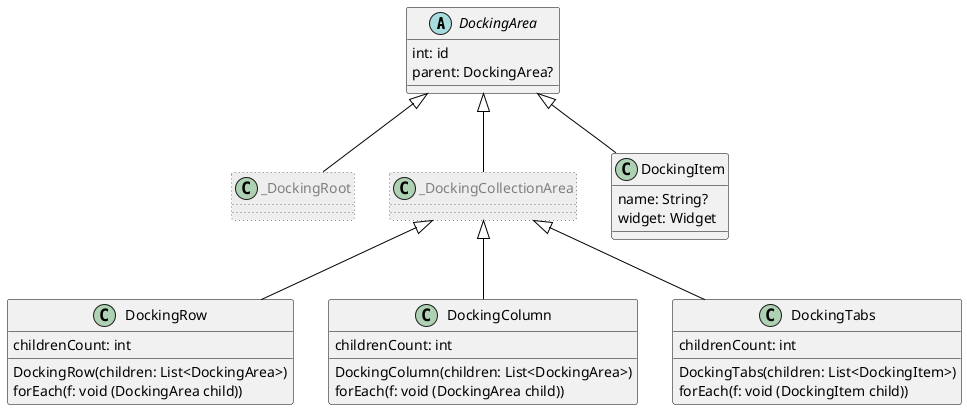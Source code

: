 @startuml

abstract class DockingArea #line:black {
int: id
parent: DockingArea?
}

class _DockingRoot #EEEEEE;line.dotted:gray;text:gray

class _DockingCollectionArea #EEEEEE;line.dotted:gray;text:gray

class DockingItem #line:black {
name: String?
widget: Widget
}

class DockingRow #line:black {
childrenCount: int
DockingRow(children: List<DockingArea>)
forEach(f: void (DockingArea child))
}

class DockingColumn #line:black {
childrenCount: int
DockingColumn(children: List<DockingArea>)
forEach(f: void (DockingArea child))
}

class DockingTabs #line:black {
childrenCount: int
DockingTabs(children: List<DockingItem>)
forEach(f: void (DockingItem child))
}

DockingArea <|-- _DockingRoot #line:black
DockingArea <|-- _DockingCollectionArea #line:black
DockingArea <|-- DockingItem #line:black
_DockingCollectionArea <|-- DockingRow #line:black
_DockingCollectionArea <|-- DockingColumn #line:black
_DockingCollectionArea <|--  DockingTabs #line:black

@enduml